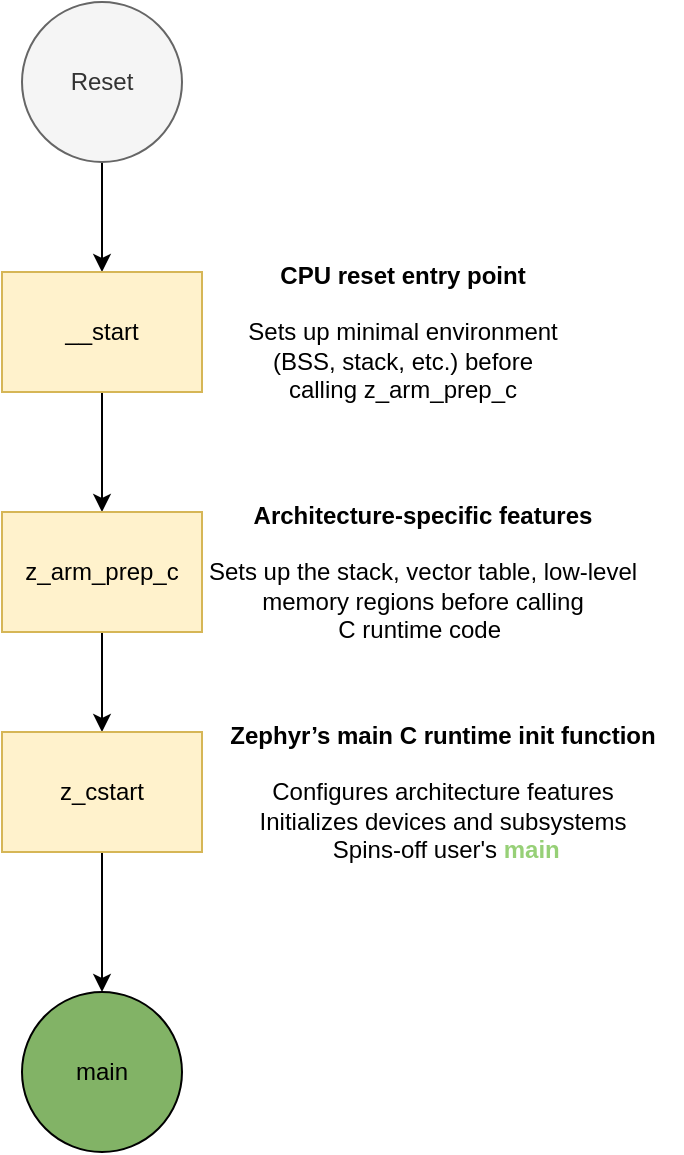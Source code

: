 <mxfile version="28.0.4">
  <diagram id="SDT5f1kvkY0nMnXNGRKW" name="Page-3">
    <mxGraphModel dx="1188" dy="663" grid="1" gridSize="10" guides="1" tooltips="1" connect="1" arrows="1" fold="1" page="1" pageScale="1" pageWidth="1100" pageHeight="1700" math="0" shadow="0">
      <root>
        <mxCell id="0" />
        <mxCell id="1" parent="0" />
        <mxCell id="pfKBiG7FV5TOnd74tjHY-2" value="" style="edgeStyle=orthogonalEdgeStyle;rounded=0;orthogonalLoop=1;jettySize=auto;html=1;" edge="1" parent="1" source="Ladz3YPTZz4mTH0wyyf5-1" target="pfKBiG7FV5TOnd74tjHY-1">
          <mxGeometry relative="1" as="geometry" />
        </mxCell>
        <mxCell id="Ladz3YPTZz4mTH0wyyf5-1" value="Reset" style="ellipse;whiteSpace=wrap;html=1;fillColor=#f5f5f5;fontColor=#333333;strokeColor=#666666;" vertex="1" parent="1">
          <mxGeometry x="300" y="110" width="80" height="80" as="geometry" />
        </mxCell>
        <mxCell id="x92SasX_Q5vavQGTkify-2" value="" style="edgeStyle=orthogonalEdgeStyle;rounded=0;orthogonalLoop=1;jettySize=auto;html=1;" edge="1" parent="1" source="pfKBiG7FV5TOnd74tjHY-1" target="x92SasX_Q5vavQGTkify-1">
          <mxGeometry relative="1" as="geometry" />
        </mxCell>
        <mxCell id="pfKBiG7FV5TOnd74tjHY-1" value="__start" style="whiteSpace=wrap;html=1;fillColor=#fff2cc;strokeColor=#d6b656;" vertex="1" parent="1">
          <mxGeometry x="290" y="245" width="100" height="60" as="geometry" />
        </mxCell>
        <mxCell id="ky1uYz1pD8wBh_W9wrsK-2" value="" style="edgeStyle=orthogonalEdgeStyle;rounded=0;orthogonalLoop=1;jettySize=auto;html=1;" edge="1" parent="1" source="x92SasX_Q5vavQGTkify-1" target="ky1uYz1pD8wBh_W9wrsK-1">
          <mxGeometry relative="1" as="geometry" />
        </mxCell>
        <mxCell id="x92SasX_Q5vavQGTkify-1" value="z_arm_prep_c" style="whiteSpace=wrap;html=1;fillColor=#fff2cc;strokeColor=#d6b656;" vertex="1" parent="1">
          <mxGeometry x="290" y="365" width="100" height="60" as="geometry" />
        </mxCell>
        <mxCell id="eMt6eKIQCFVcQpi429dV-7" value="" style="edgeStyle=orthogonalEdgeStyle;rounded=0;orthogonalLoop=1;jettySize=auto;html=1;" edge="1" parent="1" source="ky1uYz1pD8wBh_W9wrsK-1" target="eMt6eKIQCFVcQpi429dV-6">
          <mxGeometry relative="1" as="geometry" />
        </mxCell>
        <mxCell id="ky1uYz1pD8wBh_W9wrsK-1" value="z_cstart" style="whiteSpace=wrap;html=1;fillColor=#fff2cc;strokeColor=#d6b656;" vertex="1" parent="1">
          <mxGeometry x="290" y="475" width="100" height="60" as="geometry" />
        </mxCell>
        <mxCell id="eMt6eKIQCFVcQpi429dV-2" value="&lt;div data--h-bstatus=&quot;0OBSERVED&quot;&gt;&lt;b&gt;CPU reset entry point&lt;/b&gt;&lt;/div&gt;&lt;div data--h-bstatus=&quot;0OBSERVED&quot;&gt;&lt;br data--h-bstatus=&quot;0OBSERVED&quot;&gt;&lt;/div&gt;Sets up minimal environment&lt;br data--h-bstatus=&quot;0OBSERVED&quot;&gt;(BSS, stack, etc.) before&lt;br data--h-bstatus=&quot;0OBSERVED&quot;&gt;calling z_arm_prep_c" style="text;html=1;align=center;verticalAlign=middle;resizable=0;points=[];autosize=1;strokeColor=none;fillColor=none;" vertex="1" parent="1">
          <mxGeometry x="400" y="230" width="180" height="90" as="geometry" />
        </mxCell>
        <mxCell id="eMt6eKIQCFVcQpi429dV-3" value="&lt;b data--h-bstatus=&quot;0OBSERVED&quot;&gt;Architecture-specific features&lt;/b&gt;&lt;br data--h-bstatus=&quot;0OBSERVED&quot;&gt;&lt;br data--h-bstatus=&quot;0OBSERVED&quot;&gt;Sets up the stack, vector table, low-level&lt;br data--h-bstatus=&quot;0OBSERVED&quot;&gt;memory regions before calling&lt;br data--h-bstatus=&quot;0OBSERVED&quot;&gt;C runtime code&amp;nbsp;" style="text;html=1;align=center;verticalAlign=middle;resizable=0;points=[];autosize=1;strokeColor=none;fillColor=none;" vertex="1" parent="1">
          <mxGeometry x="380" y="350" width="240" height="90" as="geometry" />
        </mxCell>
        <mxCell id="eMt6eKIQCFVcQpi429dV-4" value="&lt;b data--h-bstatus=&quot;0OBSERVED&quot;&gt;Zephyr’s main C runtime init function&lt;br data--h-bstatus=&quot;0OBSERVED&quot;&gt;&lt;/b&gt;&lt;br data--h-bstatus=&quot;0OBSERVED&quot;&gt;Configures architecture features&lt;br data--h-bstatus=&quot;0OBSERVED&quot;&gt;Initializes devices and subsystems&lt;br data--h-bstatus=&quot;0OBSERVED&quot;&gt;&amp;nbsp;Spins-off user&#39;s &lt;span data--h-bstatus=&quot;0OBSERVED&quot; style=&quot;color: rgb(130, 179, 102);&quot;&gt;&lt;span style=&quot;color: rgb(151, 208, 119);&quot; data--h-bstatus=&quot;0OBSERVED&quot;&gt;&lt;b&gt;main&lt;/b&gt;&lt;/span&gt;&lt;/span&gt;" style="text;html=1;align=center;verticalAlign=middle;resizable=0;points=[];autosize=1;strokeColor=none;fillColor=none;" vertex="1" parent="1">
          <mxGeometry x="390" y="460" width="240" height="90" as="geometry" />
        </mxCell>
        <mxCell id="eMt6eKIQCFVcQpi429dV-6" value="main" style="ellipse;whiteSpace=wrap;html=1;fillColor=#82B366;strokeColor=#000000;" vertex="1" parent="1">
          <mxGeometry x="300" y="605" width="80" height="80" as="geometry" />
        </mxCell>
      </root>
    </mxGraphModel>
  </diagram>
</mxfile>
